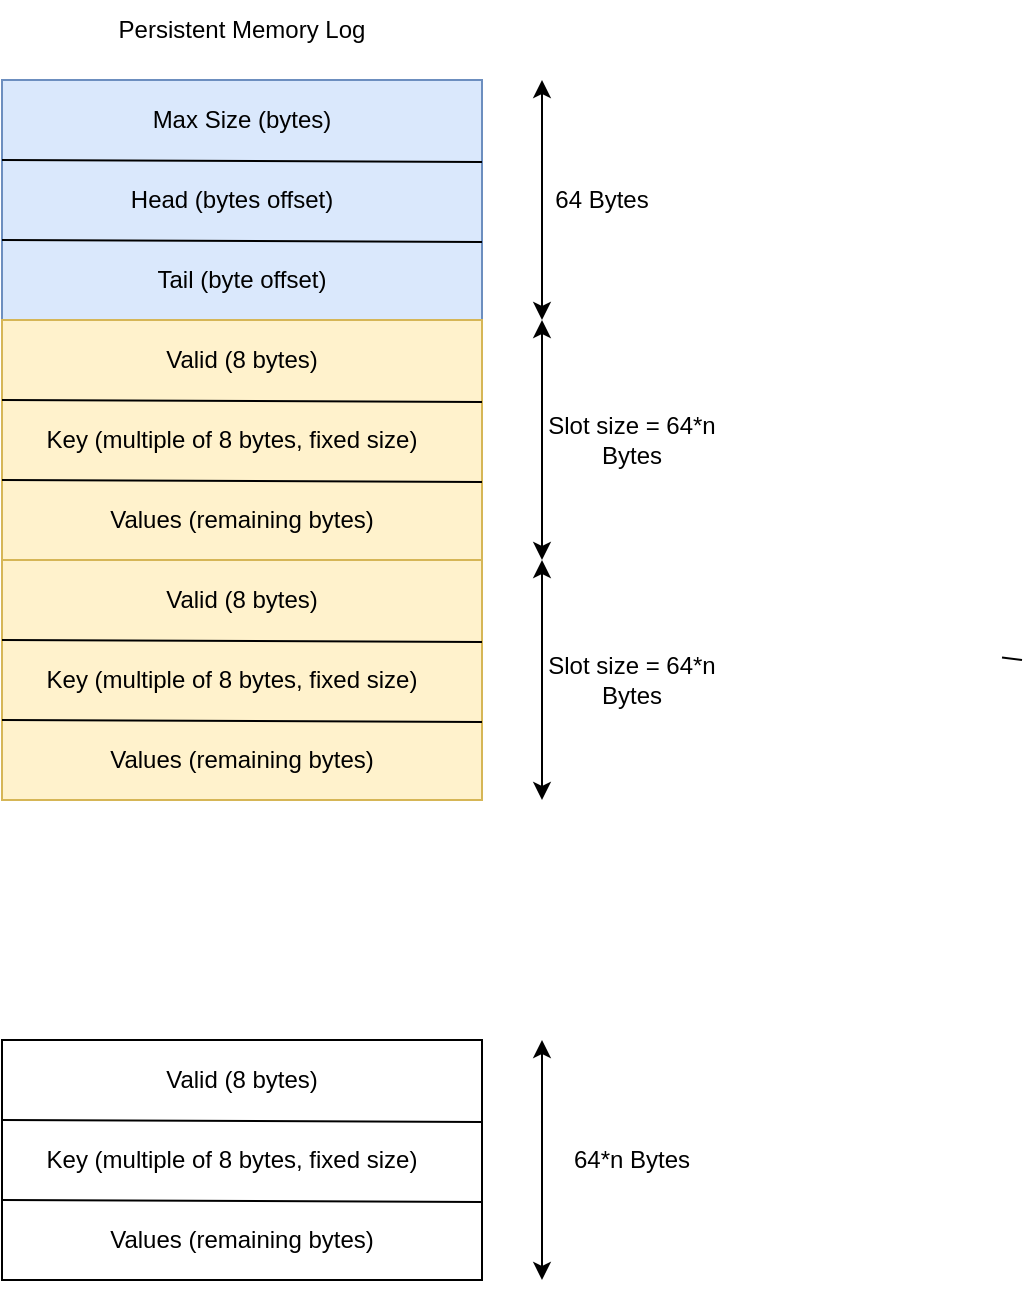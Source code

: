 <mxfile version="15.9.4" type="github" pages="4">
  <diagram id="5nLaAhezhdhvWa82QkOT" name="Page-1">
    <mxGraphModel dx="1298" dy="833" grid="1" gridSize="10" guides="1" tooltips="1" connect="1" arrows="1" fold="1" page="1" pageScale="1" pageWidth="827" pageHeight="1169" math="0" shadow="0">
      <root>
        <mxCell id="0" />
        <mxCell id="1" parent="0" />
        <mxCell id="pOj2W8zxsv_hfWx-8Iqs-2" value="" style="endArrow=none;html=1;rounded=0;" edge="1" parent="1">
          <mxGeometry width="50" height="50" relative="1" as="geometry">
            <mxPoint x="660" y="408.788" as="sourcePoint" />
            <mxPoint x="670" y="410" as="targetPoint" />
          </mxGeometry>
        </mxCell>
        <mxCell id="pOj2W8zxsv_hfWx-8Iqs-3" value="" style="rounded=0;whiteSpace=wrap;html=1;fillColor=#dae8fc;strokeColor=#6c8ebf;" vertex="1" parent="1">
          <mxGeometry x="160" y="120" width="240" height="120" as="geometry" />
        </mxCell>
        <mxCell id="pOj2W8zxsv_hfWx-8Iqs-4" value="" style="endArrow=none;html=1;rounded=0;" edge="1" parent="1">
          <mxGeometry width="50" height="50" relative="1" as="geometry">
            <mxPoint x="160" y="160" as="sourcePoint" />
            <mxPoint x="400" y="161" as="targetPoint" />
          </mxGeometry>
        </mxCell>
        <mxCell id="pOj2W8zxsv_hfWx-8Iqs-5" value="" style="endArrow=none;html=1;rounded=0;" edge="1" parent="1">
          <mxGeometry width="50" height="50" relative="1" as="geometry">
            <mxPoint x="160" y="200" as="sourcePoint" />
            <mxPoint x="400" y="201" as="targetPoint" />
          </mxGeometry>
        </mxCell>
        <mxCell id="pOj2W8zxsv_hfWx-8Iqs-6" value="Tail (byte offset)" style="text;html=1;strokeColor=none;fillColor=none;align=center;verticalAlign=middle;whiteSpace=wrap;rounded=0;" vertex="1" parent="1">
          <mxGeometry x="170" y="200" width="220" height="40" as="geometry" />
        </mxCell>
        <mxCell id="pOj2W8zxsv_hfWx-8Iqs-7" value="Head (bytes offset)" style="text;html=1;strokeColor=none;fillColor=none;align=center;verticalAlign=middle;whiteSpace=wrap;rounded=0;" vertex="1" parent="1">
          <mxGeometry x="170" y="160" width="210" height="40" as="geometry" />
        </mxCell>
        <mxCell id="pOj2W8zxsv_hfWx-8Iqs-8" value="Max Size (bytes)" style="text;html=1;strokeColor=none;fillColor=none;align=center;verticalAlign=middle;whiteSpace=wrap;rounded=0;" vertex="1" parent="1">
          <mxGeometry x="180" y="120" width="200" height="40" as="geometry" />
        </mxCell>
        <mxCell id="pOj2W8zxsv_hfWx-8Iqs-9" value="" style="endArrow=classic;startArrow=classic;html=1;rounded=0;" edge="1" parent="1">
          <mxGeometry width="50" height="50" relative="1" as="geometry">
            <mxPoint x="430" y="240" as="sourcePoint" />
            <mxPoint x="430" y="120" as="targetPoint" />
          </mxGeometry>
        </mxCell>
        <mxCell id="pOj2W8zxsv_hfWx-8Iqs-11" value="64 Bytes" style="text;html=1;strokeColor=none;fillColor=none;align=center;verticalAlign=middle;whiteSpace=wrap;rounded=0;" vertex="1" parent="1">
          <mxGeometry x="430" y="165" width="60" height="30" as="geometry" />
        </mxCell>
        <mxCell id="pOj2W8zxsv_hfWx-8Iqs-12" value="" style="rounded=0;whiteSpace=wrap;html=1;" vertex="1" parent="1">
          <mxGeometry x="160" y="600" width="240" height="120" as="geometry" />
        </mxCell>
        <mxCell id="pOj2W8zxsv_hfWx-8Iqs-13" value="" style="endArrow=none;html=1;rounded=0;" edge="1" parent="1">
          <mxGeometry width="50" height="50" relative="1" as="geometry">
            <mxPoint x="160" y="640" as="sourcePoint" />
            <mxPoint x="400" y="641" as="targetPoint" />
          </mxGeometry>
        </mxCell>
        <mxCell id="pOj2W8zxsv_hfWx-8Iqs-14" value="" style="endArrow=none;html=1;rounded=0;" edge="1" parent="1">
          <mxGeometry width="50" height="50" relative="1" as="geometry">
            <mxPoint x="160" y="680" as="sourcePoint" />
            <mxPoint x="400" y="681" as="targetPoint" />
          </mxGeometry>
        </mxCell>
        <mxCell id="pOj2W8zxsv_hfWx-8Iqs-15" value="Values (remaining bytes)" style="text;html=1;strokeColor=none;fillColor=none;align=center;verticalAlign=middle;whiteSpace=wrap;rounded=0;" vertex="1" parent="1">
          <mxGeometry x="170" y="680" width="220" height="40" as="geometry" />
        </mxCell>
        <mxCell id="pOj2W8zxsv_hfWx-8Iqs-16" value="Key (multiple of 8 bytes, fixed size)" style="text;html=1;strokeColor=none;fillColor=none;align=center;verticalAlign=middle;whiteSpace=wrap;rounded=0;" vertex="1" parent="1">
          <mxGeometry x="170" y="640" width="210" height="40" as="geometry" />
        </mxCell>
        <mxCell id="pOj2W8zxsv_hfWx-8Iqs-17" value="Valid (8 bytes)" style="text;html=1;strokeColor=none;fillColor=none;align=center;verticalAlign=middle;whiteSpace=wrap;rounded=0;" vertex="1" parent="1">
          <mxGeometry x="180" y="600" width="200" height="40" as="geometry" />
        </mxCell>
        <mxCell id="pOj2W8zxsv_hfWx-8Iqs-18" value="" style="endArrow=classic;startArrow=classic;html=1;rounded=0;" edge="1" parent="1">
          <mxGeometry width="50" height="50" relative="1" as="geometry">
            <mxPoint x="430" y="720" as="sourcePoint" />
            <mxPoint x="430" y="600" as="targetPoint" />
          </mxGeometry>
        </mxCell>
        <mxCell id="pOj2W8zxsv_hfWx-8Iqs-19" value="64*n Bytes" style="text;html=1;strokeColor=none;fillColor=none;align=center;verticalAlign=middle;whiteSpace=wrap;rounded=0;" vertex="1" parent="1">
          <mxGeometry x="430" y="645" width="90" height="30" as="geometry" />
        </mxCell>
        <mxCell id="pOj2W8zxsv_hfWx-8Iqs-29" value="" style="group" vertex="1" connectable="0" parent="1">
          <mxGeometry x="160" y="240" width="360" height="120" as="geometry" />
        </mxCell>
        <mxCell id="pOj2W8zxsv_hfWx-8Iqs-21" value="" style="rounded=0;whiteSpace=wrap;html=1;fillColor=#fff2cc;strokeColor=#d6b656;" vertex="1" parent="pOj2W8zxsv_hfWx-8Iqs-29">
          <mxGeometry width="240" height="120" as="geometry" />
        </mxCell>
        <mxCell id="pOj2W8zxsv_hfWx-8Iqs-22" value="" style="endArrow=none;html=1;rounded=0;" edge="1" parent="pOj2W8zxsv_hfWx-8Iqs-29">
          <mxGeometry width="50" height="50" relative="1" as="geometry">
            <mxPoint y="40" as="sourcePoint" />
            <mxPoint x="240" y="41" as="targetPoint" />
          </mxGeometry>
        </mxCell>
        <mxCell id="pOj2W8zxsv_hfWx-8Iqs-23" value="" style="endArrow=none;html=1;rounded=0;" edge="1" parent="pOj2W8zxsv_hfWx-8Iqs-29">
          <mxGeometry width="50" height="50" relative="1" as="geometry">
            <mxPoint y="80" as="sourcePoint" />
            <mxPoint x="240" y="81" as="targetPoint" />
          </mxGeometry>
        </mxCell>
        <mxCell id="pOj2W8zxsv_hfWx-8Iqs-24" value="Values (remaining bytes)" style="text;html=1;strokeColor=none;fillColor=none;align=center;verticalAlign=middle;whiteSpace=wrap;rounded=0;" vertex="1" parent="pOj2W8zxsv_hfWx-8Iqs-29">
          <mxGeometry x="10" y="80" width="220" height="40" as="geometry" />
        </mxCell>
        <mxCell id="pOj2W8zxsv_hfWx-8Iqs-25" value="Key (multiple of 8 bytes, fixed size)" style="text;html=1;strokeColor=none;fillColor=none;align=center;verticalAlign=middle;whiteSpace=wrap;rounded=0;" vertex="1" parent="pOj2W8zxsv_hfWx-8Iqs-29">
          <mxGeometry x="10" y="40" width="210" height="40" as="geometry" />
        </mxCell>
        <mxCell id="pOj2W8zxsv_hfWx-8Iqs-26" value="Valid (8 bytes)" style="text;html=1;strokeColor=none;fillColor=none;align=center;verticalAlign=middle;whiteSpace=wrap;rounded=0;" vertex="1" parent="pOj2W8zxsv_hfWx-8Iqs-29">
          <mxGeometry x="20" width="200" height="40" as="geometry" />
        </mxCell>
        <mxCell id="pOj2W8zxsv_hfWx-8Iqs-27" value="" style="endArrow=classic;startArrow=classic;html=1;rounded=0;" edge="1" parent="pOj2W8zxsv_hfWx-8Iqs-29">
          <mxGeometry width="50" height="50" relative="1" as="geometry">
            <mxPoint x="270" y="120" as="sourcePoint" />
            <mxPoint x="270" as="targetPoint" />
          </mxGeometry>
        </mxCell>
        <mxCell id="pOj2W8zxsv_hfWx-8Iqs-28" value="Slot size = 64*n Bytes" style="text;html=1;strokeColor=none;fillColor=none;align=center;verticalAlign=middle;whiteSpace=wrap;rounded=0;" vertex="1" parent="pOj2W8zxsv_hfWx-8Iqs-29">
          <mxGeometry x="270" y="45" width="90" height="30" as="geometry" />
        </mxCell>
        <mxCell id="pOj2W8zxsv_hfWx-8Iqs-30" value="Persistent Memory Log" style="text;html=1;strokeColor=none;fillColor=none;align=center;verticalAlign=middle;whiteSpace=wrap;rounded=0;" vertex="1" parent="1">
          <mxGeometry x="170" y="80" width="220" height="30" as="geometry" />
        </mxCell>
        <mxCell id="pOj2W8zxsv_hfWx-8Iqs-31" value="" style="group" vertex="1" connectable="0" parent="1">
          <mxGeometry x="160" y="360" width="360" height="120" as="geometry" />
        </mxCell>
        <mxCell id="pOj2W8zxsv_hfWx-8Iqs-32" value="" style="rounded=0;whiteSpace=wrap;html=1;fillColor=#fff2cc;strokeColor=#d6b656;" vertex="1" parent="pOj2W8zxsv_hfWx-8Iqs-31">
          <mxGeometry width="240" height="120" as="geometry" />
        </mxCell>
        <mxCell id="pOj2W8zxsv_hfWx-8Iqs-33" value="" style="endArrow=none;html=1;rounded=0;" edge="1" parent="pOj2W8zxsv_hfWx-8Iqs-31">
          <mxGeometry width="50" height="50" relative="1" as="geometry">
            <mxPoint y="40" as="sourcePoint" />
            <mxPoint x="240" y="41" as="targetPoint" />
          </mxGeometry>
        </mxCell>
        <mxCell id="pOj2W8zxsv_hfWx-8Iqs-34" value="" style="endArrow=none;html=1;rounded=0;" edge="1" parent="pOj2W8zxsv_hfWx-8Iqs-31">
          <mxGeometry width="50" height="50" relative="1" as="geometry">
            <mxPoint y="80" as="sourcePoint" />
            <mxPoint x="240" y="81" as="targetPoint" />
          </mxGeometry>
        </mxCell>
        <mxCell id="pOj2W8zxsv_hfWx-8Iqs-35" value="Values (remaining bytes)" style="text;html=1;strokeColor=none;fillColor=none;align=center;verticalAlign=middle;whiteSpace=wrap;rounded=0;" vertex="1" parent="pOj2W8zxsv_hfWx-8Iqs-31">
          <mxGeometry x="10" y="80" width="220" height="40" as="geometry" />
        </mxCell>
        <mxCell id="pOj2W8zxsv_hfWx-8Iqs-36" value="Key (multiple of 8 bytes, fixed size)" style="text;html=1;strokeColor=none;fillColor=none;align=center;verticalAlign=middle;whiteSpace=wrap;rounded=0;" vertex="1" parent="pOj2W8zxsv_hfWx-8Iqs-31">
          <mxGeometry x="10" y="40" width="210" height="40" as="geometry" />
        </mxCell>
        <mxCell id="pOj2W8zxsv_hfWx-8Iqs-37" value="Valid (8 bytes)" style="text;html=1;strokeColor=none;fillColor=none;align=center;verticalAlign=middle;whiteSpace=wrap;rounded=0;" vertex="1" parent="pOj2W8zxsv_hfWx-8Iqs-31">
          <mxGeometry x="20" width="200" height="40" as="geometry" />
        </mxCell>
        <mxCell id="pOj2W8zxsv_hfWx-8Iqs-38" value="" style="endArrow=classic;startArrow=classic;html=1;rounded=0;" edge="1" parent="pOj2W8zxsv_hfWx-8Iqs-31">
          <mxGeometry width="50" height="50" relative="1" as="geometry">
            <mxPoint x="270" y="120" as="sourcePoint" />
            <mxPoint x="270" as="targetPoint" />
          </mxGeometry>
        </mxCell>
        <mxCell id="pOj2W8zxsv_hfWx-8Iqs-39" value="Slot size = 64*n Bytes" style="text;html=1;strokeColor=none;fillColor=none;align=center;verticalAlign=middle;whiteSpace=wrap;rounded=0;" vertex="1" parent="pOj2W8zxsv_hfWx-8Iqs-31">
          <mxGeometry x="270" y="45" width="90" height="30" as="geometry" />
        </mxCell>
      </root>
    </mxGraphModel>
  </diagram>
  <diagram id="ES24kjuF1R-ZiaWzXaRH" name="Page-2">
    <mxGraphModel dx="2125" dy="833" grid="1" gridSize="10" guides="1" tooltips="1" connect="1" arrows="1" fold="1" page="1" pageScale="1" pageWidth="827" pageHeight="1169" math="0" shadow="0">
      <root>
        <mxCell id="KepDtp3s8KrwFCrZGXRk-0" />
        <mxCell id="KepDtp3s8KrwFCrZGXRk-1" parent="KepDtp3s8KrwFCrZGXRk-0" />
        <mxCell id="epUK0uo_0PEZCL2hK7NG-0" value="" style="rounded=0;whiteSpace=wrap;html=1;fillColor=#dae8fc;strokeColor=#6c8ebf;" vertex="1" parent="KepDtp3s8KrwFCrZGXRk-1">
          <mxGeometry x="160" y="120" width="240" height="120" as="geometry" />
        </mxCell>
        <mxCell id="epUK0uo_0PEZCL2hK7NG-1" value="" style="endArrow=none;html=1;rounded=0;" edge="1" parent="KepDtp3s8KrwFCrZGXRk-1">
          <mxGeometry width="50" height="50" relative="1" as="geometry">
            <mxPoint x="160" y="160" as="sourcePoint" />
            <mxPoint x="400" y="161" as="targetPoint" />
          </mxGeometry>
        </mxCell>
        <mxCell id="epUK0uo_0PEZCL2hK7NG-2" value="" style="endArrow=none;html=1;rounded=0;" edge="1" parent="KepDtp3s8KrwFCrZGXRk-1">
          <mxGeometry width="50" height="50" relative="1" as="geometry">
            <mxPoint x="160" y="200" as="sourcePoint" />
            <mxPoint x="400" y="201" as="targetPoint" />
          </mxGeometry>
        </mxCell>
        <mxCell id="epUK0uo_0PEZCL2hK7NG-3" value="Tail (byte offset)" style="text;html=1;strokeColor=none;fillColor=none;align=center;verticalAlign=middle;whiteSpace=wrap;rounded=0;" vertex="1" parent="KepDtp3s8KrwFCrZGXRk-1">
          <mxGeometry x="170" y="200" width="220" height="40" as="geometry" />
        </mxCell>
        <mxCell id="epUK0uo_0PEZCL2hK7NG-4" value="Head (bytes offset)" style="text;html=1;strokeColor=none;fillColor=none;align=center;verticalAlign=middle;whiteSpace=wrap;rounded=0;" vertex="1" parent="KepDtp3s8KrwFCrZGXRk-1">
          <mxGeometry x="170" y="160" width="210" height="40" as="geometry" />
        </mxCell>
        <mxCell id="epUK0uo_0PEZCL2hK7NG-5" value="Max Size (bytes)" style="text;html=1;strokeColor=none;fillColor=none;align=center;verticalAlign=middle;whiteSpace=wrap;rounded=0;" vertex="1" parent="KepDtp3s8KrwFCrZGXRk-1">
          <mxGeometry x="180" y="120" width="200" height="40" as="geometry" />
        </mxCell>
        <mxCell id="epUK0uo_0PEZCL2hK7NG-6" value="" style="endArrow=classic;startArrow=classic;html=1;rounded=0;" edge="1" parent="KepDtp3s8KrwFCrZGXRk-1">
          <mxGeometry width="50" height="50" relative="1" as="geometry">
            <mxPoint x="430" y="240" as="sourcePoint" />
            <mxPoint x="430" y="120" as="targetPoint" />
          </mxGeometry>
        </mxCell>
        <mxCell id="epUK0uo_0PEZCL2hK7NG-7" value="Metadata size = 64 Bytes" style="text;html=1;strokeColor=none;fillColor=none;align=center;verticalAlign=middle;whiteSpace=wrap;rounded=0;" vertex="1" parent="KepDtp3s8KrwFCrZGXRk-1">
          <mxGeometry x="430" y="165" width="130" height="30" as="geometry" />
        </mxCell>
        <mxCell id="epUK0uo_0PEZCL2hK7NG-8" value="" style="group" vertex="1" connectable="0" parent="KepDtp3s8KrwFCrZGXRk-1">
          <mxGeometry x="160" y="240" width="400" height="120" as="geometry" />
        </mxCell>
        <mxCell id="epUK0uo_0PEZCL2hK7NG-9" value="" style="rounded=0;whiteSpace=wrap;html=1;fillColor=#fff2cc;strokeColor=#d6b656;" vertex="1" parent="epUK0uo_0PEZCL2hK7NG-8">
          <mxGeometry width="240" height="120" as="geometry" />
        </mxCell>
        <mxCell id="epUK0uo_0PEZCL2hK7NG-10" value="" style="endArrow=none;html=1;rounded=0;" edge="1" parent="epUK0uo_0PEZCL2hK7NG-8">
          <mxGeometry width="50" height="50" relative="1" as="geometry">
            <mxPoint y="40" as="sourcePoint" />
            <mxPoint x="240" y="41" as="targetPoint" />
          </mxGeometry>
        </mxCell>
        <mxCell id="epUK0uo_0PEZCL2hK7NG-11" value="" style="endArrow=none;html=1;rounded=0;" edge="1" parent="epUK0uo_0PEZCL2hK7NG-8">
          <mxGeometry width="50" height="50" relative="1" as="geometry">
            <mxPoint y="80" as="sourcePoint" />
            <mxPoint x="240" y="81" as="targetPoint" />
          </mxGeometry>
        </mxCell>
        <mxCell id="epUK0uo_0PEZCL2hK7NG-12" value="Values (remaining bytes)" style="text;html=1;strokeColor=none;fillColor=none;align=center;verticalAlign=middle;whiteSpace=wrap;rounded=0;" vertex="1" parent="epUK0uo_0PEZCL2hK7NG-8">
          <mxGeometry x="10" y="80" width="220" height="40" as="geometry" />
        </mxCell>
        <mxCell id="epUK0uo_0PEZCL2hK7NG-13" value="Key (multiple of 8 bytes, fixed size)" style="text;html=1;strokeColor=none;fillColor=none;align=center;verticalAlign=middle;whiteSpace=wrap;rounded=0;" vertex="1" parent="epUK0uo_0PEZCL2hK7NG-8">
          <mxGeometry x="10" y="40" width="210" height="40" as="geometry" />
        </mxCell>
        <mxCell id="epUK0uo_0PEZCL2hK7NG-14" value="Valid (8 bytes)" style="text;html=1;strokeColor=none;fillColor=none;align=center;verticalAlign=middle;whiteSpace=wrap;rounded=0;" vertex="1" parent="epUK0uo_0PEZCL2hK7NG-8">
          <mxGeometry x="20" width="200" height="40" as="geometry" />
        </mxCell>
        <mxCell id="epUK0uo_0PEZCL2hK7NG-15" value="" style="endArrow=classic;startArrow=classic;html=1;rounded=0;" edge="1" parent="epUK0uo_0PEZCL2hK7NG-8">
          <mxGeometry width="50" height="50" relative="1" as="geometry">
            <mxPoint x="270" y="120" as="sourcePoint" />
            <mxPoint x="270" as="targetPoint" />
          </mxGeometry>
        </mxCell>
        <mxCell id="epUK0uo_0PEZCL2hK7NG-16" value="Slot size = 64*n Bytes" style="text;html=1;strokeColor=none;fillColor=none;align=center;verticalAlign=middle;whiteSpace=wrap;rounded=0;" vertex="1" parent="epUK0uo_0PEZCL2hK7NG-8">
          <mxGeometry x="270" y="45" width="130" height="30" as="geometry" />
        </mxCell>
        <mxCell id="epUK0uo_0PEZCL2hK7NG-17" value="&lt;font style=&quot;font-size: 17px;&quot;&gt;Persistent Memory Log&lt;/font&gt;" style="text;html=1;strokeColor=none;fillColor=none;align=center;verticalAlign=middle;whiteSpace=wrap;rounded=0;fontSize=17;fontStyle=0" vertex="1" parent="KepDtp3s8KrwFCrZGXRk-1">
          <mxGeometry x="170" y="80" width="220" height="30" as="geometry" />
        </mxCell>
        <mxCell id="epUK0uo_0PEZCL2hK7NG-18" value="" style="group" vertex="1" connectable="0" parent="KepDtp3s8KrwFCrZGXRk-1">
          <mxGeometry x="160" y="360" width="400" height="120" as="geometry" />
        </mxCell>
        <mxCell id="epUK0uo_0PEZCL2hK7NG-19" value="" style="rounded=0;whiteSpace=wrap;html=1;fillColor=#fff2cc;strokeColor=#d6b656;" vertex="1" parent="epUK0uo_0PEZCL2hK7NG-18">
          <mxGeometry width="240" height="120" as="geometry" />
        </mxCell>
        <mxCell id="epUK0uo_0PEZCL2hK7NG-20" value="" style="endArrow=none;html=1;rounded=0;" edge="1" parent="epUK0uo_0PEZCL2hK7NG-18">
          <mxGeometry width="50" height="50" relative="1" as="geometry">
            <mxPoint y="40" as="sourcePoint" />
            <mxPoint x="240" y="41" as="targetPoint" />
          </mxGeometry>
        </mxCell>
        <mxCell id="epUK0uo_0PEZCL2hK7NG-21" value="" style="endArrow=none;html=1;rounded=0;" edge="1" parent="epUK0uo_0PEZCL2hK7NG-18">
          <mxGeometry width="50" height="50" relative="1" as="geometry">
            <mxPoint y="80" as="sourcePoint" />
            <mxPoint x="240" y="81" as="targetPoint" />
          </mxGeometry>
        </mxCell>
        <mxCell id="epUK0uo_0PEZCL2hK7NG-22" value="Values (remaining bytes)" style="text;html=1;strokeColor=none;fillColor=none;align=center;verticalAlign=middle;whiteSpace=wrap;rounded=0;" vertex="1" parent="epUK0uo_0PEZCL2hK7NG-18">
          <mxGeometry x="10" y="80" width="220" height="40" as="geometry" />
        </mxCell>
        <mxCell id="epUK0uo_0PEZCL2hK7NG-23" value="Key (multiple of 8 bytes, fixed size)" style="text;html=1;strokeColor=none;fillColor=none;align=center;verticalAlign=middle;whiteSpace=wrap;rounded=0;" vertex="1" parent="epUK0uo_0PEZCL2hK7NG-18">
          <mxGeometry x="10" y="40" width="210" height="40" as="geometry" />
        </mxCell>
        <mxCell id="epUK0uo_0PEZCL2hK7NG-24" value="Valid (8 bytes)" style="text;html=1;strokeColor=none;fillColor=none;align=center;verticalAlign=middle;whiteSpace=wrap;rounded=0;" vertex="1" parent="epUK0uo_0PEZCL2hK7NG-18">
          <mxGeometry x="20" width="200" height="40" as="geometry" />
        </mxCell>
        <mxCell id="epUK0uo_0PEZCL2hK7NG-25" value="" style="endArrow=classic;startArrow=classic;html=1;rounded=0;" edge="1" parent="epUK0uo_0PEZCL2hK7NG-18">
          <mxGeometry width="50" height="50" relative="1" as="geometry">
            <mxPoint x="270" y="120" as="sourcePoint" />
            <mxPoint x="270" as="targetPoint" />
          </mxGeometry>
        </mxCell>
        <mxCell id="epUK0uo_0PEZCL2hK7NG-26" value="Slot size = 64*n Bytes" style="text;html=1;strokeColor=none;fillColor=none;align=center;verticalAlign=middle;whiteSpace=wrap;rounded=0;" vertex="1" parent="epUK0uo_0PEZCL2hK7NG-18">
          <mxGeometry x="270" y="45" width="130" height="30" as="geometry" />
        </mxCell>
        <mxCell id="KxDKl5nLATRJx87p7LYF-4" value="" style="endArrow=classic;html=1;rounded=0;fontSize=15;entryX=0;entryY=0;entryDx=0;entryDy=0;exitX=1;exitY=0.5;exitDx=0;exitDy=0;" edge="1" parent="KepDtp3s8KrwFCrZGXRk-1" source="KxDKl5nLATRJx87p7LYF-1" target="epUK0uo_0PEZCL2hK7NG-19">
          <mxGeometry width="50" height="50" relative="1" as="geometry">
            <mxPoint y="220" as="sourcePoint" />
            <mxPoint x="50" y="170" as="targetPoint" />
          </mxGeometry>
        </mxCell>
        <mxCell id="KxDKl5nLATRJx87p7LYF-5" value="slot: 1" style="text;html=1;strokeColor=none;fillColor=none;align=center;verticalAlign=middle;whiteSpace=wrap;rounded=0;fontSize=15;" vertex="1" parent="KepDtp3s8KrwFCrZGXRk-1">
          <mxGeometry x="90" y="360" width="60" height="30" as="geometry" />
        </mxCell>
        <mxCell id="KxDKl5nLATRJx87p7LYF-6" value="slot: 0" style="text;html=1;strokeColor=none;fillColor=none;align=center;verticalAlign=middle;whiteSpace=wrap;rounded=0;fontSize=15;" vertex="1" parent="KepDtp3s8KrwFCrZGXRk-1">
          <mxGeometry x="90" y="240" width="60" height="30" as="geometry" />
        </mxCell>
        <mxCell id="KxDKl5nLATRJx87p7LYF-7" value="slot: 2" style="text;html=1;strokeColor=none;fillColor=none;align=center;verticalAlign=middle;whiteSpace=wrap;rounded=0;fontSize=15;" vertex="1" parent="KepDtp3s8KrwFCrZGXRk-1">
          <mxGeometry x="90" y="480" width="60" height="30" as="geometry" />
        </mxCell>
        <mxCell id="KxDKl5nLATRJx87p7LYF-8" value="" style="group" vertex="1" connectable="0" parent="KepDtp3s8KrwFCrZGXRk-1">
          <mxGeometry x="160" y="480" width="400" height="120" as="geometry" />
        </mxCell>
        <mxCell id="KxDKl5nLATRJx87p7LYF-9" value="" style="rounded=0;whiteSpace=wrap;html=1;fillColor=#fff2cc;strokeColor=#d6b656;" vertex="1" parent="KxDKl5nLATRJx87p7LYF-8">
          <mxGeometry width="240" height="120" as="geometry" />
        </mxCell>
        <mxCell id="KxDKl5nLATRJx87p7LYF-10" value="" style="endArrow=none;html=1;rounded=0;" edge="1" parent="KxDKl5nLATRJx87p7LYF-8">
          <mxGeometry width="50" height="50" relative="1" as="geometry">
            <mxPoint y="40" as="sourcePoint" />
            <mxPoint x="240" y="41" as="targetPoint" />
          </mxGeometry>
        </mxCell>
        <mxCell id="KxDKl5nLATRJx87p7LYF-11" value="" style="endArrow=none;html=1;rounded=0;" edge="1" parent="KxDKl5nLATRJx87p7LYF-8">
          <mxGeometry width="50" height="50" relative="1" as="geometry">
            <mxPoint y="80" as="sourcePoint" />
            <mxPoint x="240" y="81" as="targetPoint" />
          </mxGeometry>
        </mxCell>
        <mxCell id="KxDKl5nLATRJx87p7LYF-12" value="Values (remaining bytes)" style="text;html=1;strokeColor=none;fillColor=none;align=center;verticalAlign=middle;whiteSpace=wrap;rounded=0;" vertex="1" parent="KxDKl5nLATRJx87p7LYF-8">
          <mxGeometry x="10" y="80" width="220" height="40" as="geometry" />
        </mxCell>
        <mxCell id="KxDKl5nLATRJx87p7LYF-13" value="Key (multiple of 8 bytes, fixed size)" style="text;html=1;strokeColor=none;fillColor=none;align=center;verticalAlign=middle;whiteSpace=wrap;rounded=0;" vertex="1" parent="KxDKl5nLATRJx87p7LYF-8">
          <mxGeometry x="10" y="40" width="210" height="40" as="geometry" />
        </mxCell>
        <mxCell id="KxDKl5nLATRJx87p7LYF-14" value="Valid (8 bytes)" style="text;html=1;strokeColor=none;fillColor=none;align=center;verticalAlign=middle;whiteSpace=wrap;rounded=0;" vertex="1" parent="KxDKl5nLATRJx87p7LYF-8">
          <mxGeometry x="20" width="200" height="40" as="geometry" />
        </mxCell>
        <mxCell id="KxDKl5nLATRJx87p7LYF-15" value="" style="endArrow=classic;startArrow=classic;html=1;rounded=0;" edge="1" parent="KxDKl5nLATRJx87p7LYF-8">
          <mxGeometry width="50" height="50" relative="1" as="geometry">
            <mxPoint x="270" y="120" as="sourcePoint" />
            <mxPoint x="270" as="targetPoint" />
          </mxGeometry>
        </mxCell>
        <mxCell id="KxDKl5nLATRJx87p7LYF-16" value="Slot size = 64*n Bytes" style="text;html=1;strokeColor=none;fillColor=none;align=center;verticalAlign=middle;whiteSpace=wrap;rounded=0;" vertex="1" parent="KxDKl5nLATRJx87p7LYF-8">
          <mxGeometry x="270" y="45" width="130" height="30" as="geometry" />
        </mxCell>
        <mxCell id="KxDKl5nLATRJx87p7LYF-17" value="" style="endArrow=classic;html=1;rounded=0;fontSize=15;entryX=1;entryY=0;entryDx=0;entryDy=0;exitX=1;exitY=0.5;exitDx=0;exitDy=0;" edge="1" parent="KepDtp3s8KrwFCrZGXRk-1" source="KxDKl5nLATRJx87p7LYF-2" target="KxDKl5nLATRJx87p7LYF-6">
          <mxGeometry width="50" height="50" relative="1" as="geometry">
            <mxPoint y="260" as="sourcePoint" />
            <mxPoint x="50" y="210" as="targetPoint" />
          </mxGeometry>
        </mxCell>
        <mxCell id="KxDKl5nLATRJx87p7LYF-25" value="" style="endArrow=classic;html=1;rounded=0;fontSize=15;exitX=1;exitY=0.5;exitDx=0;exitDy=0;" edge="1" parent="KepDtp3s8KrwFCrZGXRk-1" source="KxDKl5nLATRJx87p7LYF-3">
          <mxGeometry width="50" height="50" relative="1" as="geometry">
            <mxPoint y="310" as="sourcePoint" />
            <mxPoint x="140" y="690" as="targetPoint" />
          </mxGeometry>
        </mxCell>
        <mxCell id="KxDKl5nLATRJx87p7LYF-26" value="&lt;font style=&quot;font-size: 17px&quot;&gt;Volatile Index&lt;/font&gt;" style="text;html=1;strokeColor=none;fillColor=none;align=center;verticalAlign=middle;whiteSpace=wrap;rounded=0;fontSize=17;fontStyle=0" vertex="1" parent="KepDtp3s8KrwFCrZGXRk-1">
          <mxGeometry x="-150" y="110" width="220" height="30" as="geometry" />
        </mxCell>
        <mxCell id="KxDKl5nLATRJx87p7LYF-27" value="" style="group" vertex="1" connectable="0" parent="KepDtp3s8KrwFCrZGXRk-1">
          <mxGeometry x="-110" y="160" width="140" height="160" as="geometry" />
        </mxCell>
        <mxCell id="KxDKl5nLATRJx87p7LYF-0" value="&lt;b&gt;key: slot_number&lt;/b&gt;" style="rounded=0;whiteSpace=wrap;html=1;fontSize=15;" vertex="1" parent="KxDKl5nLATRJx87p7LYF-27">
          <mxGeometry width="140" height="40" as="geometry" />
        </mxCell>
        <mxCell id="KxDKl5nLATRJx87p7LYF-1" value="key1: 1" style="rounded=0;whiteSpace=wrap;html=1;fontSize=15;" vertex="1" parent="KxDKl5nLATRJx87p7LYF-27">
          <mxGeometry y="40" width="140" height="40" as="geometry" />
        </mxCell>
        <mxCell id="KxDKl5nLATRJx87p7LYF-2" value="key2: 0" style="rounded=0;whiteSpace=wrap;html=1;fontSize=15;" vertex="1" parent="KxDKl5nLATRJx87p7LYF-27">
          <mxGeometry y="80" width="140" height="40" as="geometry" />
        </mxCell>
        <mxCell id="KxDKl5nLATRJx87p7LYF-3" value="key3: 4" style="rounded=0;whiteSpace=wrap;html=1;fontSize=15;" vertex="1" parent="KxDKl5nLATRJx87p7LYF-27">
          <mxGeometry y="120" width="140" height="40" as="geometry" />
        </mxCell>
        <mxCell id="KxDKl5nLATRJx87p7LYF-29" value="" style="group" vertex="1" connectable="0" parent="KepDtp3s8KrwFCrZGXRk-1">
          <mxGeometry x="270" y="620" width="10" height="50" as="geometry" />
        </mxCell>
        <mxCell id="KxDKl5nLATRJx87p7LYF-20" value="" style="ellipse;whiteSpace=wrap;html=1;fontSize=15;" vertex="1" parent="KxDKl5nLATRJx87p7LYF-29">
          <mxGeometry width="10" height="10" as="geometry" />
        </mxCell>
        <mxCell id="KxDKl5nLATRJx87p7LYF-21" value="" style="ellipse;whiteSpace=wrap;html=1;fontSize=15;" vertex="1" parent="KxDKl5nLATRJx87p7LYF-29">
          <mxGeometry y="20" width="10" height="10" as="geometry" />
        </mxCell>
        <mxCell id="KxDKl5nLATRJx87p7LYF-22" value="" style="ellipse;whiteSpace=wrap;html=1;fontSize=15;" vertex="1" parent="KxDKl5nLATRJx87p7LYF-29">
          <mxGeometry y="40" width="10" height="10" as="geometry" />
        </mxCell>
        <mxCell id="KxDKl5nLATRJx87p7LYF-30" value="" style="group" vertex="1" connectable="0" parent="KepDtp3s8KrwFCrZGXRk-1">
          <mxGeometry x="-40" y="330" width="10" height="50" as="geometry" />
        </mxCell>
        <mxCell id="KxDKl5nLATRJx87p7LYF-31" value="" style="ellipse;whiteSpace=wrap;html=1;fontSize=15;" vertex="1" parent="KxDKl5nLATRJx87p7LYF-30">
          <mxGeometry width="10" height="10" as="geometry" />
        </mxCell>
        <mxCell id="KxDKl5nLATRJx87p7LYF-32" value="" style="ellipse;whiteSpace=wrap;html=1;fontSize=15;" vertex="1" parent="KxDKl5nLATRJx87p7LYF-30">
          <mxGeometry y="20" width="10" height="10" as="geometry" />
        </mxCell>
        <mxCell id="KxDKl5nLATRJx87p7LYF-33" value="" style="ellipse;whiteSpace=wrap;html=1;fontSize=15;" vertex="1" parent="KxDKl5nLATRJx87p7LYF-30">
          <mxGeometry y="40" width="10" height="10" as="geometry" />
        </mxCell>
        <mxCell id="KxDKl5nLATRJx87p7LYF-34" value="slot: 4" style="text;html=1;strokeColor=none;fillColor=none;align=center;verticalAlign=middle;whiteSpace=wrap;rounded=0;fontSize=15;" vertex="1" parent="KepDtp3s8KrwFCrZGXRk-1">
          <mxGeometry x="100" y="690" width="60" height="30" as="geometry" />
        </mxCell>
      </root>
    </mxGraphModel>
  </diagram>
  <diagram id="-MEYfAFJssLuRffLAYME" name="Page-3">
    <mxGraphModel dx="2125" dy="833" grid="1" gridSize="10" guides="1" tooltips="1" connect="1" arrows="1" fold="1" page="1" pageScale="1" pageWidth="827" pageHeight="1169" math="0" shadow="0">
      <root>
        <mxCell id="bOzH4pot5Tq7jgQZv80o-0" />
        <mxCell id="bOzH4pot5Tq7jgQZv80o-1" parent="bOzH4pot5Tq7jgQZv80o-0" />
        <mxCell id="QUAg6ZB-ae-JOw2iht7_-0" value="" style="endArrow=none;html=1;rounded=0;fontSize=17;startArrow=none;" edge="1" parent="bOzH4pot5Tq7jgQZv80o-1" source="QUAg6ZB-ae-JOw2iht7_-33">
          <mxGeometry width="50" height="50" relative="1" as="geometry">
            <mxPoint x="320" y="450" as="sourcePoint" />
            <mxPoint x="320" y="120" as="targetPoint" />
          </mxGeometry>
        </mxCell>
        <mxCell id="QUAg6ZB-ae-JOw2iht7_-1" value="" style="endArrow=none;html=1;rounded=0;fontSize=17;startArrow=none;" edge="1" parent="bOzH4pot5Tq7jgQZv80o-1" source="QUAg6ZB-ae-JOw2iht7_-17">
          <mxGeometry width="50" height="50" relative="1" as="geometry">
            <mxPoint x="520" y="450" as="sourcePoint" />
            <mxPoint x="520" y="120" as="targetPoint" />
          </mxGeometry>
        </mxCell>
        <mxCell id="QUAg6ZB-ae-JOw2iht7_-2" value="Insert Key, Value" style="text;html=1;strokeColor=none;fillColor=none;align=center;verticalAlign=middle;whiteSpace=wrap;rounded=0;fontSize=17;labelBorderColor=default;labelBackgroundColor=#99CCFF;" vertex="1" parent="bOzH4pot5Tq7jgQZv80o-1">
          <mxGeometry x="170" y="120" width="140" height="30" as="geometry" />
        </mxCell>
        <mxCell id="QUAg6ZB-ae-JOw2iht7_-7" value="Foreground Thread" style="text;html=1;strokeColor=none;fillColor=none;align=center;verticalAlign=middle;whiteSpace=wrap;rounded=0;labelBorderColor=default;fontSize=17;labelBackgroundColor=#99CCFF;" vertex="1" parent="bOzH4pot5Tq7jgQZv80o-1">
          <mxGeometry x="250" y="50" width="140" height="30" as="geometry" />
        </mxCell>
        <mxCell id="QUAg6ZB-ae-JOw2iht7_-8" value="Background Thread" style="text;html=1;strokeColor=none;fillColor=none;align=center;verticalAlign=middle;whiteSpace=wrap;rounded=0;labelBorderColor=default;fontSize=17;labelBackgroundColor=#FFFF99;" vertex="1" parent="bOzH4pot5Tq7jgQZv80o-1">
          <mxGeometry x="450" y="50" width="140" height="30" as="geometry" />
        </mxCell>
        <mxCell id="QUAg6ZB-ae-JOw2iht7_-9" value="" style="endArrow=classic;html=1;rounded=0;fontSize=17;" edge="1" parent="bOzH4pot5Tq7jgQZv80o-1">
          <mxGeometry width="50" height="50" relative="1" as="geometry">
            <mxPoint x="320" y="150" as="sourcePoint" />
            <mxPoint x="520" y="180" as="targetPoint" />
          </mxGeometry>
        </mxCell>
        <mxCell id="QUAg6ZB-ae-JOw2iht7_-10" value="LogInsert(Key, Value)" style="text;html=1;strokeColor=none;fillColor=none;align=center;verticalAlign=middle;whiteSpace=wrap;rounded=0;labelBorderColor=default;fontSize=17;labelBackgroundColor=#99CCFF;" vertex="1" parent="bOzH4pot5Tq7jgQZv80o-1">
          <mxGeometry x="290" y="120" width="260" height="30" as="geometry" />
        </mxCell>
        <mxCell id="QUAg6ZB-ae-JOw2iht7_-13" value="" style="shape=curlyBracket;whiteSpace=wrap;html=1;rounded=1;flipH=1;labelBackgroundColor=#99CCFF;labelBorderColor=default;fontSize=17;" vertex="1" parent="bOzH4pot5Tq7jgQZv80o-1">
          <mxGeometry x="550" y="190" width="20" height="60" as="geometry" />
        </mxCell>
        <mxCell id="QUAg6ZB-ae-JOw2iht7_-14" value="" style="line;strokeWidth=2;html=1;labelBackgroundColor=#99CCFF;labelBorderColor=default;fontSize=17;" vertex="1" parent="bOzH4pot5Tq7jgQZv80o-1">
          <mxGeometry x="505" y="240" width="30" height="10" as="geometry" />
        </mxCell>
        <mxCell id="QUAg6ZB-ae-JOw2iht7_-15" value="" style="endArrow=none;html=1;rounded=0;fontSize=17;startArrow=none;" edge="1" parent="bOzH4pot5Tq7jgQZv80o-1" source="QUAg6ZB-ae-JOw2iht7_-45" target="QUAg6ZB-ae-JOw2iht7_-14">
          <mxGeometry width="50" height="50" relative="1" as="geometry">
            <mxPoint x="520" y="450" as="sourcePoint" />
            <mxPoint x="520" y="120" as="targetPoint" />
          </mxGeometry>
        </mxCell>
        <mxCell id="QUAg6ZB-ae-JOw2iht7_-17" value="" style="line;strokeWidth=2;html=1;labelBackgroundColor=#99CCFF;labelBorderColor=default;fontSize=17;" vertex="1" parent="bOzH4pot5Tq7jgQZv80o-1">
          <mxGeometry x="505" y="190" width="30" height="10" as="geometry" />
        </mxCell>
        <mxCell id="QUAg6ZB-ae-JOw2iht7_-18" value="" style="endArrow=none;html=1;rounded=0;fontSize=17;startArrow=none;" edge="1" parent="bOzH4pot5Tq7jgQZv80o-1" source="QUAg6ZB-ae-JOw2iht7_-14" target="QUAg6ZB-ae-JOw2iht7_-17">
          <mxGeometry width="50" height="50" relative="1" as="geometry">
            <mxPoint x="520" y="230" as="sourcePoint" />
            <mxPoint x="520" y="120" as="targetPoint" />
          </mxGeometry>
        </mxCell>
        <mxCell id="QUAg6ZB-ae-JOw2iht7_-28" value="GetFreeSlot from Free Slot Queue or Increase Log tail" style="text;html=1;strokeColor=none;fillColor=none;align=center;verticalAlign=middle;whiteSpace=wrap;rounded=0;labelBackgroundColor=#FFFF99;labelBorderColor=default;fontSize=17;" vertex="1" parent="bOzH4pot5Tq7jgQZv80o-1">
          <mxGeometry x="580" y="190" width="160" height="60" as="geometry" />
        </mxCell>
        <mxCell id="QUAg6ZB-ae-JOw2iht7_-29" value="" style="shape=curlyBracket;whiteSpace=wrap;html=1;rounded=1;flipH=1;labelBackgroundColor=#99CCFF;labelBorderColor=default;fontSize=17;" vertex="1" parent="bOzH4pot5Tq7jgQZv80o-1">
          <mxGeometry x="550" y="250" width="20" height="110" as="geometry" />
        </mxCell>
        <mxCell id="QUAg6ZB-ae-JOw2iht7_-30" value="Add Key, Value to slot obtained in persistent memory" style="text;html=1;strokeColor=none;fillColor=none;align=center;verticalAlign=middle;whiteSpace=wrap;rounded=0;labelBackgroundColor=#FFFF99;labelBorderColor=default;fontSize=17;" vertex="1" parent="bOzH4pot5Tq7jgQZv80o-1">
          <mxGeometry x="580" y="275" width="160" height="60" as="geometry" />
        </mxCell>
        <mxCell id="QUAg6ZB-ae-JOw2iht7_-33" value="" style="line;strokeWidth=2;html=1;labelBackgroundColor=#99CCFF;labelBorderColor=default;fontSize=17;" vertex="1" parent="bOzH4pot5Tq7jgQZv80o-1">
          <mxGeometry x="305" y="150" width="30" height="10" as="geometry" />
        </mxCell>
        <mxCell id="QUAg6ZB-ae-JOw2iht7_-34" value="" style="endArrow=none;html=1;rounded=0;fontSize=17;startArrow=none;" edge="1" parent="bOzH4pot5Tq7jgQZv80o-1" source="QUAg6ZB-ae-JOw2iht7_-35" target="QUAg6ZB-ae-JOw2iht7_-33">
          <mxGeometry width="50" height="50" relative="1" as="geometry">
            <mxPoint x="320" y="450" as="sourcePoint" />
            <mxPoint x="320" y="120" as="targetPoint" />
          </mxGeometry>
        </mxCell>
        <mxCell id="QUAg6ZB-ae-JOw2iht7_-35" value="" style="line;strokeWidth=2;html=1;labelBackgroundColor=#99CCFF;labelBorderColor=default;fontSize=17;" vertex="1" parent="bOzH4pot5Tq7jgQZv80o-1">
          <mxGeometry x="305" y="310" width="30" height="10" as="geometry" />
        </mxCell>
        <mxCell id="QUAg6ZB-ae-JOw2iht7_-36" value="" style="endArrow=none;html=1;rounded=0;fontSize=17;startArrow=none;" edge="1" parent="bOzH4pot5Tq7jgQZv80o-1" source="QUAg6ZB-ae-JOw2iht7_-47" target="QUAg6ZB-ae-JOw2iht7_-35">
          <mxGeometry width="50" height="50" relative="1" as="geometry">
            <mxPoint x="320" y="450" as="sourcePoint" />
            <mxPoint x="320" y="160" as="targetPoint" />
          </mxGeometry>
        </mxCell>
        <mxCell id="QUAg6ZB-ae-JOw2iht7_-37" value="" style="shape=curlyBracket;whiteSpace=wrap;html=1;rounded=1;labelBackgroundColor=#FFFF99;labelBorderColor=default;fontSize=17;" vertex="1" parent="bOzH4pot5Tq7jgQZv80o-1">
          <mxGeometry x="270" y="155" width="20" height="165" as="geometry" />
        </mxCell>
        <mxCell id="QUAg6ZB-ae-JOw2iht7_-38" value="Add key to volatile index. If key is already present then store existing offset." style="text;html=1;strokeColor=none;fillColor=none;align=center;verticalAlign=middle;whiteSpace=wrap;rounded=0;fontSize=17;labelBorderColor=default;labelBackgroundColor=#99CCFF;" vertex="1" parent="bOzH4pot5Tq7jgQZv80o-1">
          <mxGeometry x="110" y="200" width="140" height="70" as="geometry" />
        </mxCell>
        <mxCell id="QUAg6ZB-ae-JOw2iht7_-41" value="" style="shape=curlyBracket;whiteSpace=wrap;html=1;rounded=1;labelBackgroundColor=#FFFF99;labelBorderColor=default;fontSize=17;" vertex="1" parent="bOzH4pot5Tq7jgQZv80o-1">
          <mxGeometry x="270" y="320" width="20" height="70" as="geometry" />
        </mxCell>
        <mxCell id="QUAg6ZB-ae-JOw2iht7_-42" value="LogInsertWait()" style="text;html=1;strokeColor=none;fillColor=none;align=center;verticalAlign=middle;whiteSpace=wrap;rounded=0;labelBorderColor=default;fontSize=17;labelBackgroundColor=#99CCFF;" vertex="1" parent="bOzH4pot5Tq7jgQZv80o-1">
          <mxGeometry x="-90" y="360" width="210" height="30" as="geometry" />
        </mxCell>
        <mxCell id="QUAg6ZB-ae-JOw2iht7_-43" value="Spin lock: busy wait" style="text;html=1;strokeColor=none;fillColor=none;align=center;verticalAlign=middle;whiteSpace=wrap;rounded=0;labelBorderColor=default;fontSize=17;labelBackgroundColor=#99CCFF;" vertex="1" parent="bOzH4pot5Tq7jgQZv80o-1">
          <mxGeometry x="52.5" y="340" width="252.5" height="30" as="geometry" />
        </mxCell>
        <mxCell id="QUAg6ZB-ae-JOw2iht7_-44" value="" style="endArrow=classic;html=1;rounded=0;fontSize=17;" edge="1" parent="bOzH4pot5Tq7jgQZv80o-1">
          <mxGeometry width="50" height="50" relative="1" as="geometry">
            <mxPoint x="520" y="370" as="sourcePoint" />
            <mxPoint x="320" y="390" as="targetPoint" />
          </mxGeometry>
        </mxCell>
        <mxCell id="QUAg6ZB-ae-JOw2iht7_-45" value="" style="line;strokeWidth=2;html=1;labelBackgroundColor=#99CCFF;labelBorderColor=default;fontSize=17;" vertex="1" parent="bOzH4pot5Tq7jgQZv80o-1">
          <mxGeometry x="505" y="360" width="30" height="10" as="geometry" />
        </mxCell>
        <mxCell id="QUAg6ZB-ae-JOw2iht7_-46" value="" style="endArrow=none;html=1;rounded=0;fontSize=17;" edge="1" parent="bOzH4pot5Tq7jgQZv80o-1" target="QUAg6ZB-ae-JOw2iht7_-45">
          <mxGeometry width="50" height="50" relative="1" as="geometry">
            <mxPoint x="520" y="560" as="sourcePoint" />
            <mxPoint x="520" y="250" as="targetPoint" />
          </mxGeometry>
        </mxCell>
        <mxCell id="QUAg6ZB-ae-JOw2iht7_-47" value="" style="line;strokeWidth=2;html=1;labelBackgroundColor=#99CCFF;labelBorderColor=default;fontSize=17;" vertex="1" parent="bOzH4pot5Tq7jgQZv80o-1">
          <mxGeometry x="305" y="390" width="30" height="10" as="geometry" />
        </mxCell>
        <mxCell id="QUAg6ZB-ae-JOw2iht7_-48" value="" style="endArrow=none;html=1;rounded=0;fontSize=17;startArrow=none;" edge="1" parent="bOzH4pot5Tq7jgQZv80o-1" source="QUAg6ZB-ae-JOw2iht7_-54" target="QUAg6ZB-ae-JOw2iht7_-47">
          <mxGeometry width="50" height="50" relative="1" as="geometry">
            <mxPoint x="320" y="520" as="sourcePoint" />
            <mxPoint x="320" y="320" as="targetPoint" />
          </mxGeometry>
        </mxCell>
        <mxCell id="QUAg6ZB-ae-JOw2iht7_-49" value="Commit: Add valid code to offset in persistent memory" style="text;html=1;strokeColor=none;fillColor=none;align=center;verticalAlign=middle;whiteSpace=wrap;rounded=0;labelBorderColor=default;fontSize=17;labelBackgroundColor=#99CCFF;" vertex="1" parent="bOzH4pot5Tq7jgQZv80o-1">
          <mxGeometry x="106.25" y="360" width="147.5" height="150" as="geometry" />
        </mxCell>
        <mxCell id="QUAg6ZB-ae-JOw2iht7_-50" value="Offset" style="text;html=1;strokeColor=none;fillColor=none;align=center;verticalAlign=middle;whiteSpace=wrap;rounded=0;labelBackgroundColor=none;labelBorderColor=default;fontSize=17;" vertex="1" parent="bOzH4pot5Tq7jgQZv80o-1">
          <mxGeometry x="330" y="360" width="60" height="30" as="geometry" />
        </mxCell>
        <mxCell id="QUAg6ZB-ae-JOw2iht7_-51" value="" style="shape=curlyBracket;whiteSpace=wrap;html=1;rounded=1;labelBackgroundColor=#FFFF99;labelBorderColor=default;fontSize=17;" vertex="1" parent="bOzH4pot5Tq7jgQZv80o-1">
          <mxGeometry x="70" y="320" width="20" height="150" as="geometry" />
        </mxCell>
        <mxCell id="QUAg6ZB-ae-JOw2iht7_-52" value="" style="shape=curlyBracket;whiteSpace=wrap;html=1;rounded=1;labelBackgroundColor=#FFFF99;labelBorderColor=default;fontSize=17;" vertex="1" parent="bOzH4pot5Tq7jgQZv80o-1">
          <mxGeometry x="270" y="400" width="20" height="60" as="geometry" />
        </mxCell>
        <mxCell id="QUAg6ZB-ae-JOw2iht7_-53" value="" style="shape=curlyBracket;whiteSpace=wrap;html=1;rounded=1;labelBackgroundColor=none;labelBorderColor=default;fontSize=17;" vertex="1" parent="bOzH4pot5Tq7jgQZv80o-1">
          <mxGeometry x="270" y="470" width="20" height="80" as="geometry" />
        </mxCell>
        <mxCell id="QUAg6ZB-ae-JOw2iht7_-54" value="" style="line;strokeWidth=2;html=1;labelBackgroundColor=#99CCFF;labelBorderColor=default;fontSize=17;" vertex="1" parent="bOzH4pot5Tq7jgQZv80o-1">
          <mxGeometry x="305" y="460" width="30" height="10" as="geometry" />
        </mxCell>
        <mxCell id="QUAg6ZB-ae-JOw2iht7_-55" value="" style="endArrow=none;html=1;rounded=0;fontSize=17;" edge="1" parent="bOzH4pot5Tq7jgQZv80o-1" target="QUAg6ZB-ae-JOw2iht7_-54">
          <mxGeometry width="50" height="50" relative="1" as="geometry">
            <mxPoint x="320" y="560" as="sourcePoint" />
            <mxPoint x="320" y="400" as="targetPoint" />
          </mxGeometry>
        </mxCell>
        <mxCell id="QUAg6ZB-ae-JOw2iht7_-56" value="New offset is added to volatile memory index. Incase of a previous offset, the slot at previous slot is invalidated similar to remove operation&amp;nbsp;" style="text;html=1;strokeColor=none;fillColor=none;align=center;verticalAlign=middle;whiteSpace=wrap;rounded=0;labelBorderColor=default;fontSize=17;labelBackgroundColor=#99CCFF;" vertex="1" parent="bOzH4pot5Tq7jgQZv80o-1">
          <mxGeometry x="-40" y="500" width="300" height="30" as="geometry" />
        </mxCell>
        <mxCell id="QUAg6ZB-ae-JOw2iht7_-58" value="" style="shape=crossbar;whiteSpace=wrap;html=1;rounded=1;direction=south;labelBackgroundColor=none;labelBorderColor=#33FF33;fontSize=17;fontColor=#FF9933;" vertex="1" parent="bOzH4pot5Tq7jgQZv80o-1">
          <mxGeometry x="400" y="200" width="20" height="360" as="geometry" />
        </mxCell>
        <mxCell id="QUAg6ZB-ae-JOw2iht7_-59" value="&lt;font color=&quot;#000000&quot;&gt;Unique Lock&lt;/font&gt;" style="text;html=1;strokeColor=none;fillColor=none;align=center;verticalAlign=middle;whiteSpace=wrap;rounded=0;labelBackgroundColor=none;labelBorderColor=#33FF33;fontSize=17;fontColor=#FF9933;" vertex="1" parent="bOzH4pot5Tq7jgQZv80o-1">
          <mxGeometry x="380" y="270" width="60" height="30" as="geometry" />
        </mxCell>
        <mxCell id="QUAg6ZB-ae-JOw2iht7_-60" value="&lt;font color=&quot;#000000&quot;&gt;Lock Released&lt;/font&gt;" style="text;html=1;strokeColor=none;fillColor=none;align=center;verticalAlign=middle;whiteSpace=wrap;rounded=0;labelBackgroundColor=none;labelBorderColor=#33FF33;fontSize=17;fontColor=#FF9933;" vertex="1" parent="bOzH4pot5Tq7jgQZv80o-1">
          <mxGeometry x="371" y="570" width="86" height="30" as="geometry" />
        </mxCell>
      </root>
    </mxGraphModel>
  </diagram>
  <diagram id="ETzW9tL8Ju5p9ZGDqVlE" name="Page-4">
    <mxGraphModel dx="2125" dy="776" grid="1" gridSize="10" guides="1" tooltips="1" connect="1" arrows="1" fold="1" page="1" pageScale="1" pageWidth="827" pageHeight="1169" math="0" shadow="0">
      <root>
        <mxCell id="YgZoidRnSRwz7L7sZ9Dw-0" />
        <mxCell id="YgZoidRnSRwz7L7sZ9Dw-1" parent="YgZoidRnSRwz7L7sZ9Dw-0" />
        <mxCell id="YgZoidRnSRwz7L7sZ9Dw-2" value="" style="endArrow=none;html=1;rounded=0;fontSize=17;startArrow=none;" edge="1" parent="YgZoidRnSRwz7L7sZ9Dw-1" source="YgZoidRnSRwz7L7sZ9Dw-17">
          <mxGeometry width="50" height="50" relative="1" as="geometry">
            <mxPoint x="320" y="450" as="sourcePoint" />
            <mxPoint x="320" y="120" as="targetPoint" />
          </mxGeometry>
        </mxCell>
        <mxCell id="YgZoidRnSRwz7L7sZ9Dw-3" value="" style="endArrow=none;html=1;rounded=0;fontSize=17;startArrow=none;" edge="1" parent="YgZoidRnSRwz7L7sZ9Dw-1">
          <mxGeometry width="50" height="50" relative="1" as="geometry">
            <mxPoint x="520" y="190" as="sourcePoint" />
            <mxPoint x="520" y="120" as="targetPoint" />
          </mxGeometry>
        </mxCell>
        <mxCell id="YgZoidRnSRwz7L7sZ9Dw-4" value="Remove Key" style="text;html=1;strokeColor=none;fillColor=none;align=center;verticalAlign=middle;whiteSpace=wrap;rounded=0;fontSize=17;labelBorderColor=default;labelBackgroundColor=#99CCFF;" vertex="1" parent="YgZoidRnSRwz7L7sZ9Dw-1">
          <mxGeometry x="170" y="120" width="140" height="30" as="geometry" />
        </mxCell>
        <mxCell id="YgZoidRnSRwz7L7sZ9Dw-5" value="Foreground Thread" style="text;html=1;strokeColor=none;fillColor=none;align=center;verticalAlign=middle;whiteSpace=wrap;rounded=0;labelBorderColor=default;fontSize=17;labelBackgroundColor=#99CCFF;" vertex="1" parent="YgZoidRnSRwz7L7sZ9Dw-1">
          <mxGeometry x="250" y="50" width="140" height="30" as="geometry" />
        </mxCell>
        <mxCell id="YgZoidRnSRwz7L7sZ9Dw-6" value="Background Thread" style="text;html=1;strokeColor=none;fillColor=none;align=center;verticalAlign=middle;whiteSpace=wrap;rounded=0;labelBorderColor=default;fontSize=17;labelBackgroundColor=#FFFF99;" vertex="1" parent="YgZoidRnSRwz7L7sZ9Dw-1">
          <mxGeometry x="450" y="50" width="140" height="30" as="geometry" />
        </mxCell>
        <mxCell id="YgZoidRnSRwz7L7sZ9Dw-8" value="LogRemove(offset)" style="text;html=1;strokeColor=none;fillColor=none;align=center;verticalAlign=middle;whiteSpace=wrap;rounded=0;labelBorderColor=default;fontSize=17;labelBackgroundColor=#99CCFF;" vertex="1" parent="YgZoidRnSRwz7L7sZ9Dw-1">
          <mxGeometry x="305" y="300" width="260" height="30" as="geometry" />
        </mxCell>
        <mxCell id="YgZoidRnSRwz7L7sZ9Dw-10" value="" style="line;strokeWidth=2;html=1;labelBackgroundColor=#99CCFF;labelBorderColor=default;fontSize=17;" vertex="1" parent="YgZoidRnSRwz7L7sZ9Dw-1">
          <mxGeometry x="505" y="450" width="30" height="10" as="geometry" />
        </mxCell>
        <mxCell id="YgZoidRnSRwz7L7sZ9Dw-11" value="" style="endArrow=none;html=1;rounded=0;fontSize=17;startArrow=none;" edge="1" parent="YgZoidRnSRwz7L7sZ9Dw-1" source="YgZoidRnSRwz7L7sZ9Dw-26" target="YgZoidRnSRwz7L7sZ9Dw-10">
          <mxGeometry width="50" height="50" relative="1" as="geometry">
            <mxPoint x="520" y="450" as="sourcePoint" />
            <mxPoint x="520" y="120" as="targetPoint" />
          </mxGeometry>
        </mxCell>
        <mxCell id="YgZoidRnSRwz7L7sZ9Dw-13" value="" style="endArrow=none;html=1;rounded=0;fontSize=17;startArrow=none;" edge="1" parent="YgZoidRnSRwz7L7sZ9Dw-1" source="YgZoidRnSRwz7L7sZ9Dw-10">
          <mxGeometry width="50" height="50" relative="1" as="geometry">
            <mxPoint x="520" y="230" as="sourcePoint" />
            <mxPoint x="520" y="190" as="targetPoint" />
          </mxGeometry>
        </mxCell>
        <mxCell id="YgZoidRnSRwz7L7sZ9Dw-15" value="" style="shape=curlyBracket;whiteSpace=wrap;html=1;rounded=1;flipH=1;labelBackgroundColor=#99CCFF;labelBorderColor=default;fontSize=17;" vertex="1" parent="YgZoidRnSRwz7L7sZ9Dw-1">
          <mxGeometry x="550" y="360" width="20" height="100" as="geometry" />
        </mxCell>
        <mxCell id="YgZoidRnSRwz7L7sZ9Dw-16" value="Write invalid code to offset in PM and commit" style="text;html=1;strokeColor=none;fillColor=none;align=center;verticalAlign=middle;whiteSpace=wrap;rounded=0;labelBackgroundColor=#FFFF99;labelBorderColor=default;fontSize=17;" vertex="1" parent="YgZoidRnSRwz7L7sZ9Dw-1">
          <mxGeometry x="580" y="385" width="160" height="60" as="geometry" />
        </mxCell>
        <mxCell id="YgZoidRnSRwz7L7sZ9Dw-17" value="" style="line;strokeWidth=2;html=1;labelBackgroundColor=#99CCFF;labelBorderColor=default;fontSize=17;" vertex="1" parent="YgZoidRnSRwz7L7sZ9Dw-1">
          <mxGeometry x="305" y="150" width="30" height="10" as="geometry" />
        </mxCell>
        <mxCell id="YgZoidRnSRwz7L7sZ9Dw-18" value="" style="endArrow=none;html=1;rounded=0;fontSize=17;startArrow=none;" edge="1" parent="YgZoidRnSRwz7L7sZ9Dw-1" source="YgZoidRnSRwz7L7sZ9Dw-19" target="YgZoidRnSRwz7L7sZ9Dw-17">
          <mxGeometry width="50" height="50" relative="1" as="geometry">
            <mxPoint x="320" y="450" as="sourcePoint" />
            <mxPoint x="320" y="120" as="targetPoint" />
          </mxGeometry>
        </mxCell>
        <mxCell id="YgZoidRnSRwz7L7sZ9Dw-19" value="" style="line;strokeWidth=2;html=1;labelBackgroundColor=#99CCFF;labelBorderColor=default;fontSize=17;" vertex="1" parent="YgZoidRnSRwz7L7sZ9Dw-1">
          <mxGeometry x="305" y="310" width="30" height="10" as="geometry" />
        </mxCell>
        <mxCell id="YgZoidRnSRwz7L7sZ9Dw-20" value="" style="endArrow=none;html=1;rounded=0;fontSize=17;startArrow=none;" edge="1" parent="YgZoidRnSRwz7L7sZ9Dw-1" source="YgZoidRnSRwz7L7sZ9Dw-28" target="YgZoidRnSRwz7L7sZ9Dw-19">
          <mxGeometry width="50" height="50" relative="1" as="geometry">
            <mxPoint x="320" y="450" as="sourcePoint" />
            <mxPoint x="320" y="160" as="targetPoint" />
          </mxGeometry>
        </mxCell>
        <mxCell id="YgZoidRnSRwz7L7sZ9Dw-21" value="" style="shape=curlyBracket;whiteSpace=wrap;html=1;rounded=1;labelBackgroundColor=#FFFF99;labelBorderColor=default;fontSize=17;" vertex="1" parent="YgZoidRnSRwz7L7sZ9Dw-1">
          <mxGeometry x="270" y="155" width="20" height="165" as="geometry" />
        </mxCell>
        <mxCell id="YgZoidRnSRwz7L7sZ9Dw-22" value="Find slot offset for the key in volatile index, return if not present" style="text;html=1;strokeColor=none;fillColor=none;align=center;verticalAlign=middle;whiteSpace=wrap;rounded=0;fontSize=17;labelBorderColor=default;labelBackgroundColor=#99CCFF;" vertex="1" parent="YgZoidRnSRwz7L7sZ9Dw-1">
          <mxGeometry x="88.75" y="200" width="180" height="70" as="geometry" />
        </mxCell>
        <mxCell id="YgZoidRnSRwz7L7sZ9Dw-26" value="" style="line;strokeWidth=2;html=1;labelBackgroundColor=#99CCFF;labelBorderColor=default;fontSize=17;" vertex="1" parent="YgZoidRnSRwz7L7sZ9Dw-1">
          <mxGeometry x="505" y="360" width="30" height="10" as="geometry" />
        </mxCell>
        <mxCell id="YgZoidRnSRwz7L7sZ9Dw-27" value="" style="endArrow=none;html=1;rounded=0;fontSize=17;startArrow=none;" edge="1" parent="YgZoidRnSRwz7L7sZ9Dw-1" target="YgZoidRnSRwz7L7sZ9Dw-26" source="YgZoidRnSRwz7L7sZ9Dw-46">
          <mxGeometry width="50" height="50" relative="1" as="geometry">
            <mxPoint x="520" y="560" as="sourcePoint" />
            <mxPoint x="520" y="250" as="targetPoint" />
          </mxGeometry>
        </mxCell>
        <mxCell id="YgZoidRnSRwz7L7sZ9Dw-28" value="" style="line;strokeWidth=2;html=1;labelBackgroundColor=#99CCFF;labelBorderColor=default;fontSize=17;" vertex="1" parent="YgZoidRnSRwz7L7sZ9Dw-1">
          <mxGeometry x="305" y="370" width="30" height="10" as="geometry" />
        </mxCell>
        <mxCell id="YgZoidRnSRwz7L7sZ9Dw-29" value="" style="endArrow=none;html=1;rounded=0;fontSize=17;startArrow=none;" edge="1" parent="YgZoidRnSRwz7L7sZ9Dw-1" source="YgZoidRnSRwz7L7sZ9Dw-35" target="YgZoidRnSRwz7L7sZ9Dw-28">
          <mxGeometry width="50" height="50" relative="1" as="geometry">
            <mxPoint x="320" y="520" as="sourcePoint" />
            <mxPoint x="320" y="320" as="targetPoint" />
          </mxGeometry>
        </mxCell>
        <mxCell id="YgZoidRnSRwz7L7sZ9Dw-30" value="Remove from volatile index" style="text;html=1;strokeColor=none;fillColor=none;align=center;verticalAlign=middle;whiteSpace=wrap;rounded=0;labelBorderColor=default;fontSize=17;labelBackgroundColor=#99CCFF;" vertex="1" parent="YgZoidRnSRwz7L7sZ9Dw-1">
          <mxGeometry x="106.25" y="360" width="147.5" height="150" as="geometry" />
        </mxCell>
        <mxCell id="YgZoidRnSRwz7L7sZ9Dw-33" value="" style="shape=curlyBracket;whiteSpace=wrap;html=1;rounded=1;labelBackgroundColor=#FFFF99;labelBorderColor=default;fontSize=17;" vertex="1" parent="YgZoidRnSRwz7L7sZ9Dw-1">
          <mxGeometry x="270" y="380" width="20" height="100" as="geometry" />
        </mxCell>
        <mxCell id="YgZoidRnSRwz7L7sZ9Dw-35" value="" style="line;strokeWidth=2;html=1;labelBackgroundColor=#99CCFF;labelBorderColor=default;fontSize=17;" vertex="1" parent="YgZoidRnSRwz7L7sZ9Dw-1">
          <mxGeometry x="305" y="480" width="30" height="10" as="geometry" />
        </mxCell>
        <mxCell id="YgZoidRnSRwz7L7sZ9Dw-36" value="" style="endArrow=none;html=1;rounded=0;fontSize=17;startArrow=none;" edge="1" parent="YgZoidRnSRwz7L7sZ9Dw-1" target="YgZoidRnSRwz7L7sZ9Dw-35" source="YgZoidRnSRwz7L7sZ9Dw-51">
          <mxGeometry width="50" height="50" relative="1" as="geometry">
            <mxPoint x="320" y="560" as="sourcePoint" />
            <mxPoint x="320" y="400" as="targetPoint" />
          </mxGeometry>
        </mxCell>
        <mxCell id="YgZoidRnSRwz7L7sZ9Dw-38" value="" style="shape=crossbar;whiteSpace=wrap;html=1;rounded=1;direction=south;labelBackgroundColor=none;labelBorderColor=#33FF33;fontSize=17;fontColor=#FF9933;" vertex="1" parent="YgZoidRnSRwz7L7sZ9Dw-1">
          <mxGeometry x="400" y="370" width="20" height="190" as="geometry" />
        </mxCell>
        <mxCell id="YgZoidRnSRwz7L7sZ9Dw-39" value="&lt;font color=&quot;#000000&quot;&gt;Unique Lock&lt;/font&gt;" style="text;html=1;strokeColor=none;fillColor=none;align=center;verticalAlign=middle;whiteSpace=wrap;rounded=0;labelBackgroundColor=none;labelBorderColor=#33FF33;fontSize=17;fontColor=#FF9933;" vertex="1" parent="YgZoidRnSRwz7L7sZ9Dw-1">
          <mxGeometry x="380" y="390" width="60" height="30" as="geometry" />
        </mxCell>
        <mxCell id="YgZoidRnSRwz7L7sZ9Dw-40" value="&lt;font color=&quot;#000000&quot;&gt;Lock Released&lt;/font&gt;" style="text;html=1;strokeColor=none;fillColor=none;align=center;verticalAlign=middle;whiteSpace=wrap;rounded=0;labelBackgroundColor=none;labelBorderColor=#33FF33;fontSize=17;fontColor=#FF9933;" vertex="1" parent="YgZoidRnSRwz7L7sZ9Dw-1">
          <mxGeometry x="371" y="570" width="86" height="30" as="geometry" />
        </mxCell>
        <mxCell id="YgZoidRnSRwz7L7sZ9Dw-42" value="" style="endArrow=classic;html=1;rounded=0;fontSize=17;fontColor=#000000;" edge="1" parent="YgZoidRnSRwz7L7sZ9Dw-1">
          <mxGeometry width="50" height="50" relative="1" as="geometry">
            <mxPoint x="320" y="320" as="sourcePoint" />
            <mxPoint x="520" y="370" as="targetPoint" />
          </mxGeometry>
        </mxCell>
        <mxCell id="YgZoidRnSRwz7L7sZ9Dw-44" value="Add offset to Free Slots Queue" style="text;html=1;strokeColor=none;fillColor=none;align=center;verticalAlign=middle;whiteSpace=wrap;rounded=0;labelBackgroundColor=#FFFF99;labelBorderColor=default;fontSize=17;" vertex="1" parent="YgZoidRnSRwz7L7sZ9Dw-1">
          <mxGeometry x="580" y="460" width="160" height="60" as="geometry" />
        </mxCell>
        <mxCell id="YgZoidRnSRwz7L7sZ9Dw-45" value="" style="shape=curlyBracket;whiteSpace=wrap;html=1;rounded=1;flipH=1;labelBackgroundColor=#99CCFF;labelBorderColor=default;fontSize=17;" vertex="1" parent="YgZoidRnSRwz7L7sZ9Dw-1">
          <mxGeometry x="550" y="460" width="20" height="60" as="geometry" />
        </mxCell>
        <mxCell id="YgZoidRnSRwz7L7sZ9Dw-46" value="" style="line;strokeWidth=2;html=1;labelBackgroundColor=#99CCFF;labelBorderColor=default;fontSize=17;" vertex="1" parent="YgZoidRnSRwz7L7sZ9Dw-1">
          <mxGeometry x="505" y="510" width="30" height="10" as="geometry" />
        </mxCell>
        <mxCell id="YgZoidRnSRwz7L7sZ9Dw-47" value="" style="endArrow=none;html=1;rounded=0;fontSize=17;" edge="1" parent="YgZoidRnSRwz7L7sZ9Dw-1" target="YgZoidRnSRwz7L7sZ9Dw-46">
          <mxGeometry width="50" height="50" relative="1" as="geometry">
            <mxPoint x="520" y="560" as="sourcePoint" />
            <mxPoint x="520" y="370" as="targetPoint" />
          </mxGeometry>
        </mxCell>
        <mxCell id="YgZoidRnSRwz7L7sZ9Dw-51" value="" style="line;strokeWidth=2;html=1;labelBackgroundColor=#99CCFF;labelBorderColor=default;fontSize=17;" vertex="1" parent="YgZoidRnSRwz7L7sZ9Dw-1">
          <mxGeometry x="305" y="530" width="30" height="10" as="geometry" />
        </mxCell>
        <mxCell id="YgZoidRnSRwz7L7sZ9Dw-52" value="" style="endArrow=none;html=1;rounded=0;fontSize=17;" edge="1" parent="YgZoidRnSRwz7L7sZ9Dw-1" target="YgZoidRnSRwz7L7sZ9Dw-51">
          <mxGeometry width="50" height="50" relative="1" as="geometry">
            <mxPoint x="320" y="560" as="sourcePoint" />
            <mxPoint x="320" y="490" as="targetPoint" />
          </mxGeometry>
        </mxCell>
        <mxCell id="YgZoidRnSRwz7L7sZ9Dw-55" value="" style="endArrow=classic;html=1;rounded=0;fontSize=17;fontColor=#000000;entryX=0.5;entryY=0.7;entryDx=0;entryDy=0;entryPerimeter=0;" edge="1" parent="YgZoidRnSRwz7L7sZ9Dw-1" target="YgZoidRnSRwz7L7sZ9Dw-51">
          <mxGeometry width="50" height="50" relative="1" as="geometry">
            <mxPoint x="520" y="520" as="sourcePoint" />
            <mxPoint x="440" y="430" as="targetPoint" />
          </mxGeometry>
        </mxCell>
        <mxCell id="YgZoidRnSRwz7L7sZ9Dw-56" value="LogRemoveWait()" style="text;html=1;strokeColor=none;fillColor=none;align=center;verticalAlign=middle;whiteSpace=wrap;rounded=0;labelBorderColor=default;fontSize=17;labelBackgroundColor=#99CCFF;" vertex="1" parent="YgZoidRnSRwz7L7sZ9Dw-1">
          <mxGeometry x="-50" y="490" width="260" height="30" as="geometry" />
        </mxCell>
        <mxCell id="YgZoidRnSRwz7L7sZ9Dw-57" value="" style="shape=curlyBracket;whiteSpace=wrap;html=1;rounded=1;labelBackgroundColor=#FFFF99;labelBorderColor=default;fontSize=17;" vertex="1" parent="YgZoidRnSRwz7L7sZ9Dw-1">
          <mxGeometry x="270" y="480" width="20" height="50" as="geometry" />
        </mxCell>
        <mxCell id="YgZoidRnSRwz7L7sZ9Dw-58" value="SpinLock" style="text;html=1;strokeColor=none;fillColor=none;align=center;verticalAlign=middle;whiteSpace=wrap;rounded=0;labelBorderColor=default;fontSize=17;labelBackgroundColor=#99CCFF;" vertex="1" parent="YgZoidRnSRwz7L7sZ9Dw-1">
          <mxGeometry x="152.5" y="485" width="147.5" height="40" as="geometry" />
        </mxCell>
        <mxCell id="YgZoidRnSRwz7L7sZ9Dw-60" value="" style="shape=curlyBracket;whiteSpace=wrap;html=1;rounded=1;labelBackgroundColor=#FFFF99;labelBorderColor=default;fontSize=17;" vertex="1" parent="YgZoidRnSRwz7L7sZ9Dw-1">
          <mxGeometry x="160" y="480" width="20" height="60" as="geometry" />
        </mxCell>
      </root>
    </mxGraphModel>
  </diagram>
</mxfile>
